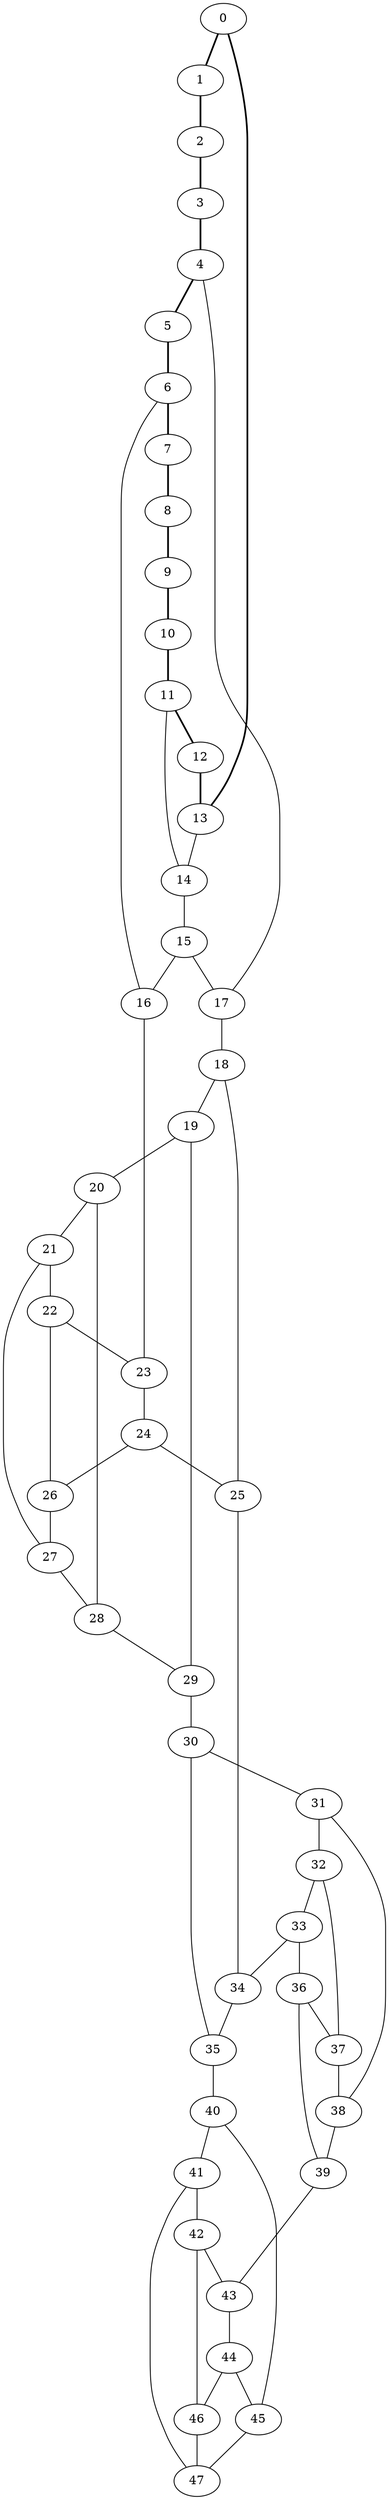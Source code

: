 //Inside of this graph isn't 3-connected
graph G {
0 [ pos = " 13.50,0.00!" ];
0 -- 1[style=bold];
0 -- 13[style=bold];
1 [ pos = " 12.16,5.86!" ];
1 -- 2[style=bold];
2 [ pos = " 8.42,10.55!" ];
2 -- 3[style=bold];
3 [ pos = " 3.00,13.16!" ];
3 -- 4[style=bold];
4 [ pos = " -3.00,13.16!" ];
4 -- 5[style=bold];
4 -- 17;
5 [ pos = " -8.42,10.55!" ];
5 -- 6[style=bold];
6 [ pos = " -12.16,5.86!" ];
6 -- 7[style=bold];
6 -- 16;
7 [ pos = " -13.50,0.00!" ];
7 -- 8[style=bold];
8 [ pos = " -12.16,-5.86!" ];
8 -- 9[style=bold];
9 [ pos = " -8.42,-10.55!" ];
9 -- 10[style=bold];
10 [ pos = " -3.00,-13.16!" ];
10 -- 11[style=bold];
11 [ pos = " 3.00,-13.16!" ];
11 -- 12[style=bold];
11 -- 14;
12 [ pos = " 8.42,-10.55!" ];
12 -- 13[style=bold];
13 [ pos = " 12.16,-5.86!" ];
13 -- 14;
14 -- 15;
15 -- 16;
15 -- 17;
16 -- 23;
17 -- 18;
18 -- 19;
18 -- 25;
19 -- 20;
19 -- 29;
20 -- 21;
20 -- 28;
21 -- 22;
21 -- 27;
22 -- 23;
22 -- 26;
23 -- 24;
24 -- 25;
24 -- 26;
25 -- 34;
26 -- 27;
27 -- 28;
28 -- 29;
29 -- 30;
30 -- 31;
30 -- 35;
31 -- 32;
31 -- 38;
32 -- 33;
32 -- 37;
33 -- 34;
33 -- 36;
34 -- 35;
35 -- 40;
36 -- 37;
36 -- 39;
37 -- 38;
38 -- 39;
39 -- 43;
40 -- 41;
40 -- 45;
41 -- 42;
41 -- 47;
42 -- 43;
42 -- 46;
43 -- 44;
44 -- 45;
44 -- 46;
45 -- 47;
46 -- 47;
}
